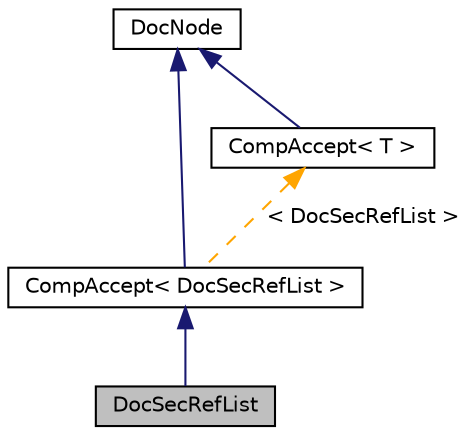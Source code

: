 digraph "DocSecRefList"
{
 // INTERACTIVE_SVG=YES
 // LATEX_PDF_SIZE
  edge [fontname="Helvetica",fontsize="10",labelfontname="Helvetica",labelfontsize="10"];
  node [fontname="Helvetica",fontsize="10",shape=record];
  Node1 [label="DocSecRefList",height=0.2,width=0.4,color="black", fillcolor="grey75", style="filled", fontcolor="black",tooltip="Node representing a list of section references"];
  Node2 -> Node1 [dir="back",color="midnightblue",fontsize="10",style="solid",fontname="Helvetica"];
  Node2 [label="CompAccept\< DocSecRefList \>",height=0.2,width=0.4,color="black", fillcolor="white", style="filled",URL="$d7/da3/class_comp_accept.html",tooltip=" "];
  Node3 -> Node2 [dir="back",color="midnightblue",fontsize="10",style="solid",fontname="Helvetica"];
  Node3 [label="DocNode",height=0.2,width=0.4,color="black", fillcolor="white", style="filled",URL="$d9/d0e/class_doc_node.html",tooltip="Abstract node interface with type information."];
  Node4 -> Node2 [dir="back",color="orange",fontsize="10",style="dashed",label=" \< DocSecRefList \>" ,fontname="Helvetica"];
  Node4 [label="CompAccept\< T \>",height=0.2,width=0.4,color="black", fillcolor="white", style="filled",URL="$d7/da3/class_comp_accept.html",tooltip="Default accept implementation for compound nodes in the abstract syntax tree."];
  Node3 -> Node4 [dir="back",color="midnightblue",fontsize="10",style="solid",fontname="Helvetica"];
}
